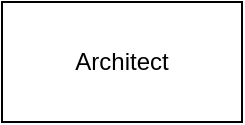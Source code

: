 <mxfile version="13.1.3">
    <diagram id="6hGFLwfOUW9BJ-s0fimq" name="Page-1">
        <mxGraphModel dx="1212" dy="903" grid="1" gridSize="10" guides="1" tooltips="1" connect="1" arrows="1" fold="1" page="1" pageScale="1" pageWidth="827" pageHeight="1169" math="0" shadow="0">
            <root>
                <mxCell id="0"/>
                <mxCell id="1" parent="0"/>
                <mxCell id="2" value="Architect" style="rounded=0;whiteSpace=wrap;html=1;" vertex="1" parent="1">
                    <mxGeometry x="470" y="170" width="120" height="60" as="geometry"/>
                </mxCell>
            </root>
        </mxGraphModel>
    </diagram>
</mxfile>
